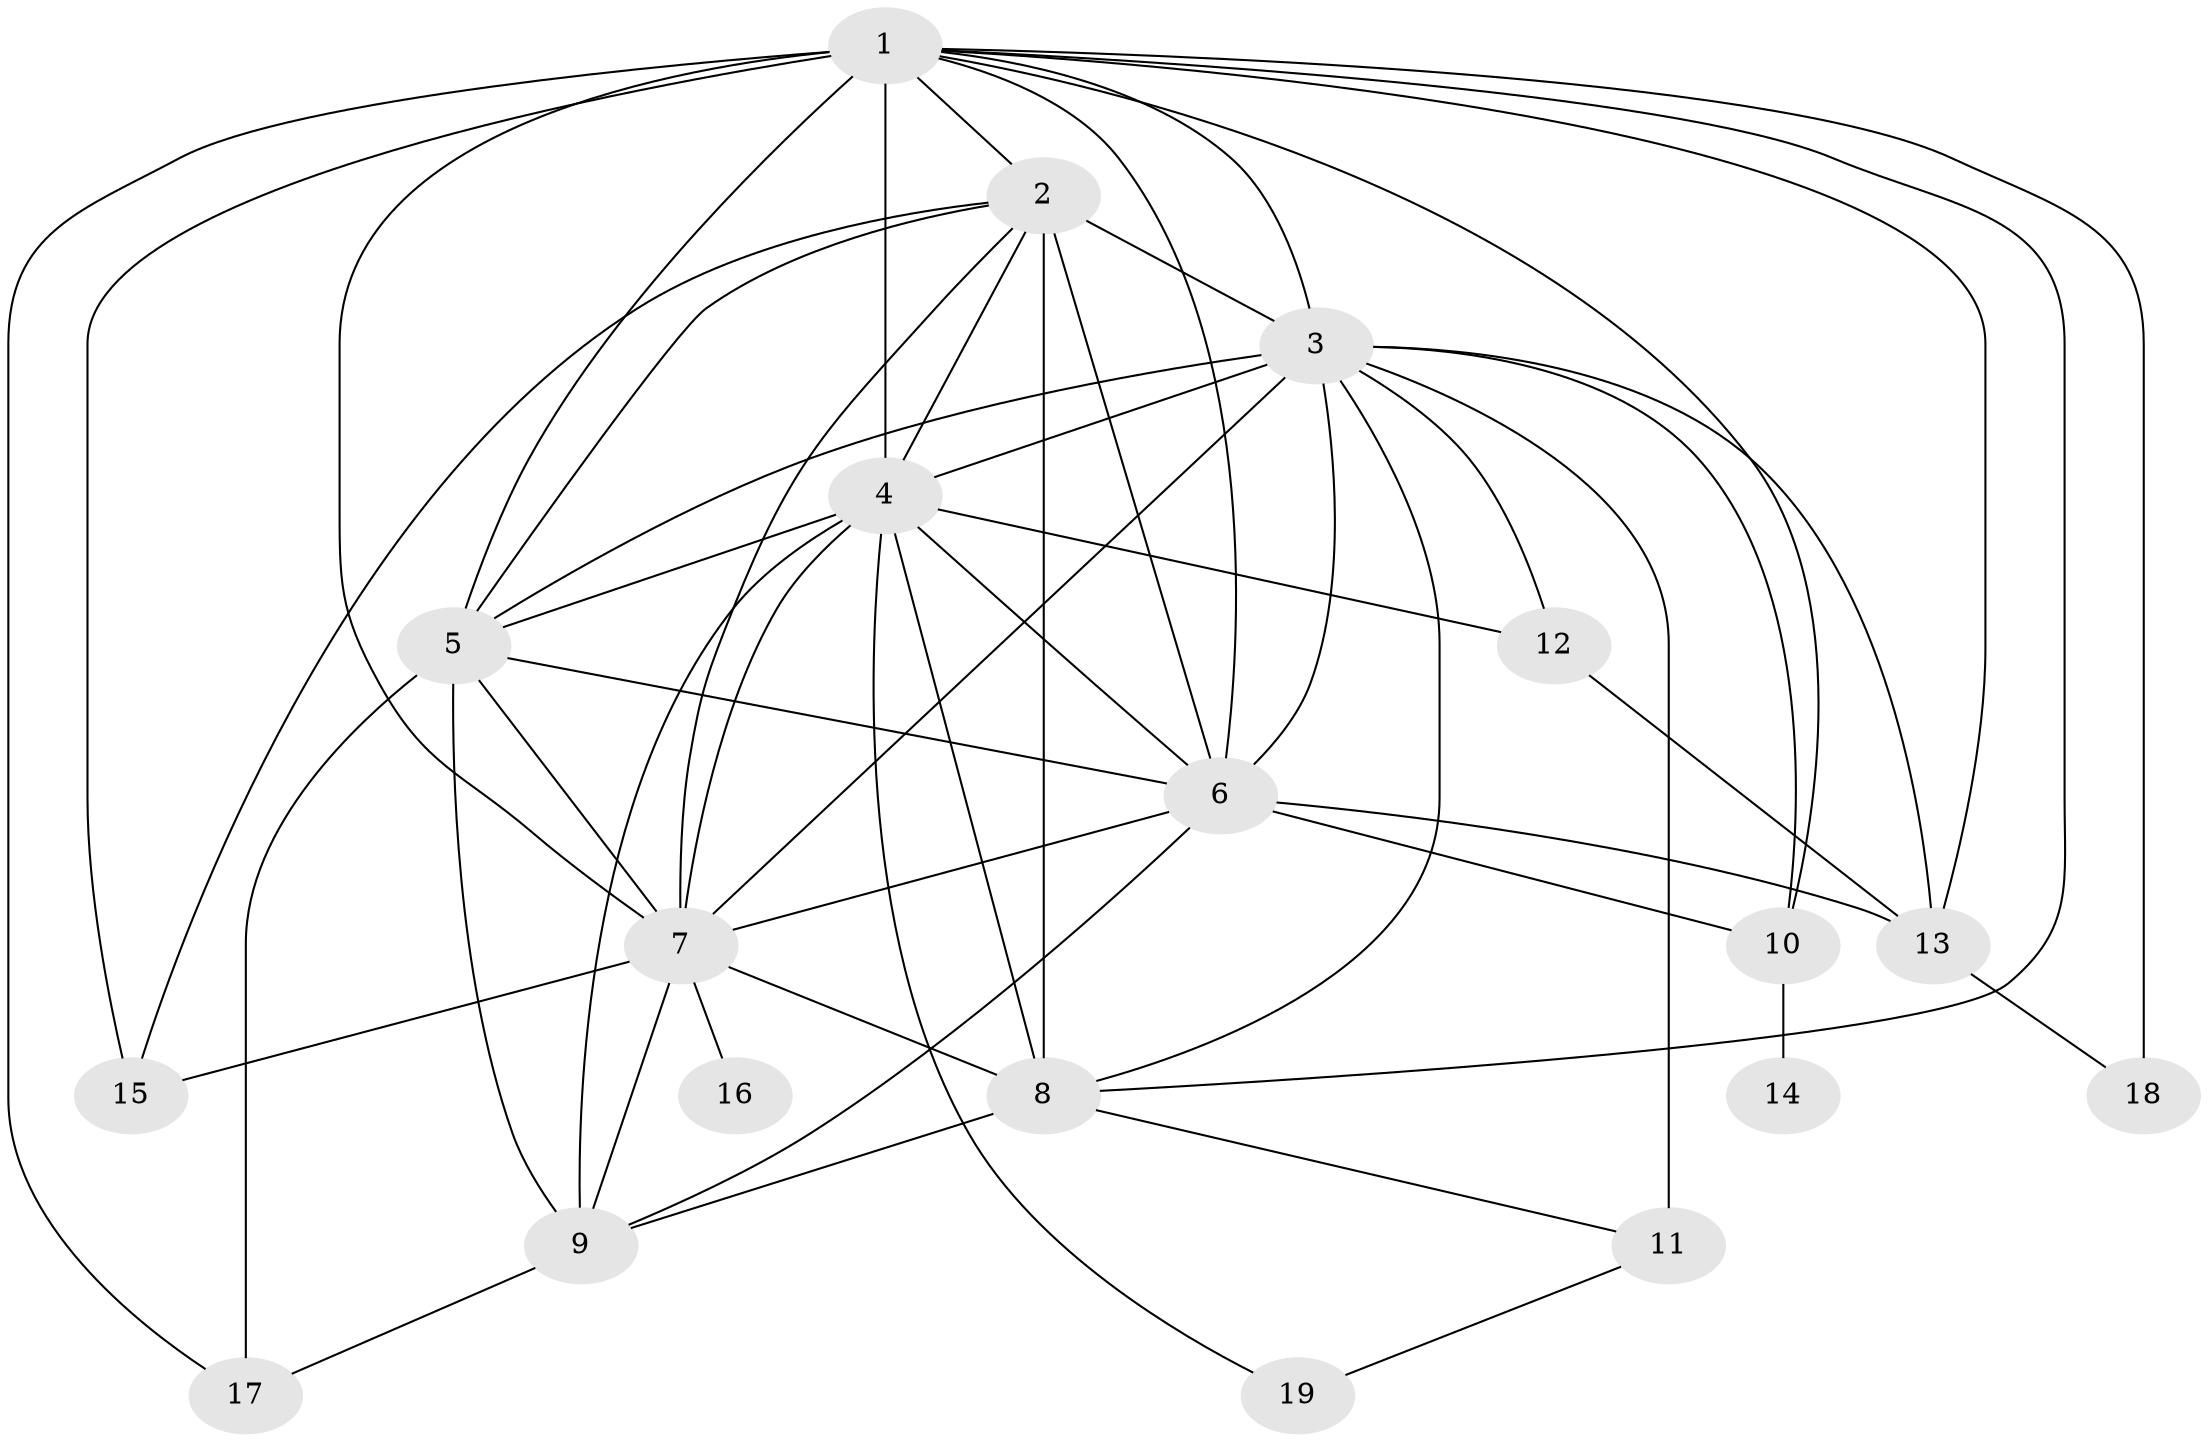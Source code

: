 // original degree distribution, {15: 0.017241379310344827, 24: 0.017241379310344827, 11: 0.017241379310344827, 13: 0.017241379310344827, 22: 0.017241379310344827, 14: 0.017241379310344827, 12: 0.017241379310344827, 17: 0.017241379310344827, 19: 0.034482758620689655, 2: 0.5862068965517241, 4: 0.05172413793103448, 3: 0.1724137931034483, 6: 0.017241379310344827}
// Generated by graph-tools (version 1.1) at 2025/49/03/04/25 22:49:28]
// undirected, 19 vertices, 54 edges
graph export_dot {
  node [color=gray90,style=filled];
  1;
  2;
  3;
  4;
  5;
  6;
  7;
  8;
  9;
  10;
  11;
  12;
  13;
  14;
  15;
  16;
  17;
  18;
  19;
  1 -- 2 [weight=1.0];
  1 -- 3 [weight=3.0];
  1 -- 4 [weight=2.0];
  1 -- 5 [weight=8.0];
  1 -- 6 [weight=1.0];
  1 -- 7 [weight=2.0];
  1 -- 8 [weight=2.0];
  1 -- 10 [weight=2.0];
  1 -- 13 [weight=1.0];
  1 -- 15 [weight=1.0];
  1 -- 17 [weight=1.0];
  1 -- 18 [weight=3.0];
  2 -- 3 [weight=2.0];
  2 -- 4 [weight=2.0];
  2 -- 5 [weight=2.0];
  2 -- 6 [weight=1.0];
  2 -- 7 [weight=2.0];
  2 -- 8 [weight=11.0];
  2 -- 15 [weight=1.0];
  3 -- 4 [weight=4.0];
  3 -- 5 [weight=4.0];
  3 -- 6 [weight=2.0];
  3 -- 7 [weight=2.0];
  3 -- 8 [weight=2.0];
  3 -- 10 [weight=2.0];
  3 -- 11 [weight=4.0];
  3 -- 12 [weight=1.0];
  3 -- 13 [weight=2.0];
  4 -- 5 [weight=4.0];
  4 -- 6 [weight=2.0];
  4 -- 7 [weight=2.0];
  4 -- 8 [weight=2.0];
  4 -- 9 [weight=1.0];
  4 -- 12 [weight=3.0];
  4 -- 19 [weight=1.0];
  5 -- 6 [weight=3.0];
  5 -- 7 [weight=3.0];
  5 -- 9 [weight=1.0];
  5 -- 17 [weight=2.0];
  6 -- 7 [weight=1.0];
  6 -- 9 [weight=1.0];
  6 -- 10 [weight=1.0];
  6 -- 13 [weight=4.0];
  7 -- 8 [weight=3.0];
  7 -- 9 [weight=1.0];
  7 -- 15 [weight=1.0];
  7 -- 16 [weight=1.0];
  8 -- 9 [weight=1.0];
  8 -- 11 [weight=1.0];
  9 -- 17 [weight=1.0];
  10 -- 14 [weight=1.0];
  11 -- 19 [weight=1.0];
  12 -- 13 [weight=1.0];
  13 -- 18 [weight=1.0];
}
